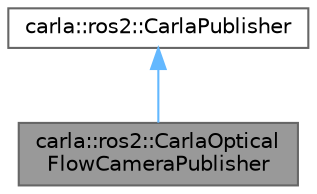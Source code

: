 digraph "carla::ros2::CarlaOpticalFlowCameraPublisher"
{
 // INTERACTIVE_SVG=YES
 // LATEX_PDF_SIZE
  bgcolor="transparent";
  edge [fontname=Helvetica,fontsize=10,labelfontname=Helvetica,labelfontsize=10];
  node [fontname=Helvetica,fontsize=10,shape=box,height=0.2,width=0.4];
  Node1 [id="Node000001",label="carla::ros2::CarlaOptical\lFlowCameraPublisher",height=0.2,width=0.4,color="gray40", fillcolor="grey60", style="filled", fontcolor="black",tooltip=" "];
  Node2 -> Node1 [id="edge1_Node000001_Node000002",dir="back",color="steelblue1",style="solid",tooltip=" "];
  Node2 [id="Node000002",label="carla::ros2::CarlaPublisher",height=0.2,width=0.4,color="gray40", fillcolor="white", style="filled",URL="$d8/d02/classcarla_1_1ros2_1_1CarlaPublisher.html",tooltip=" "];
}
